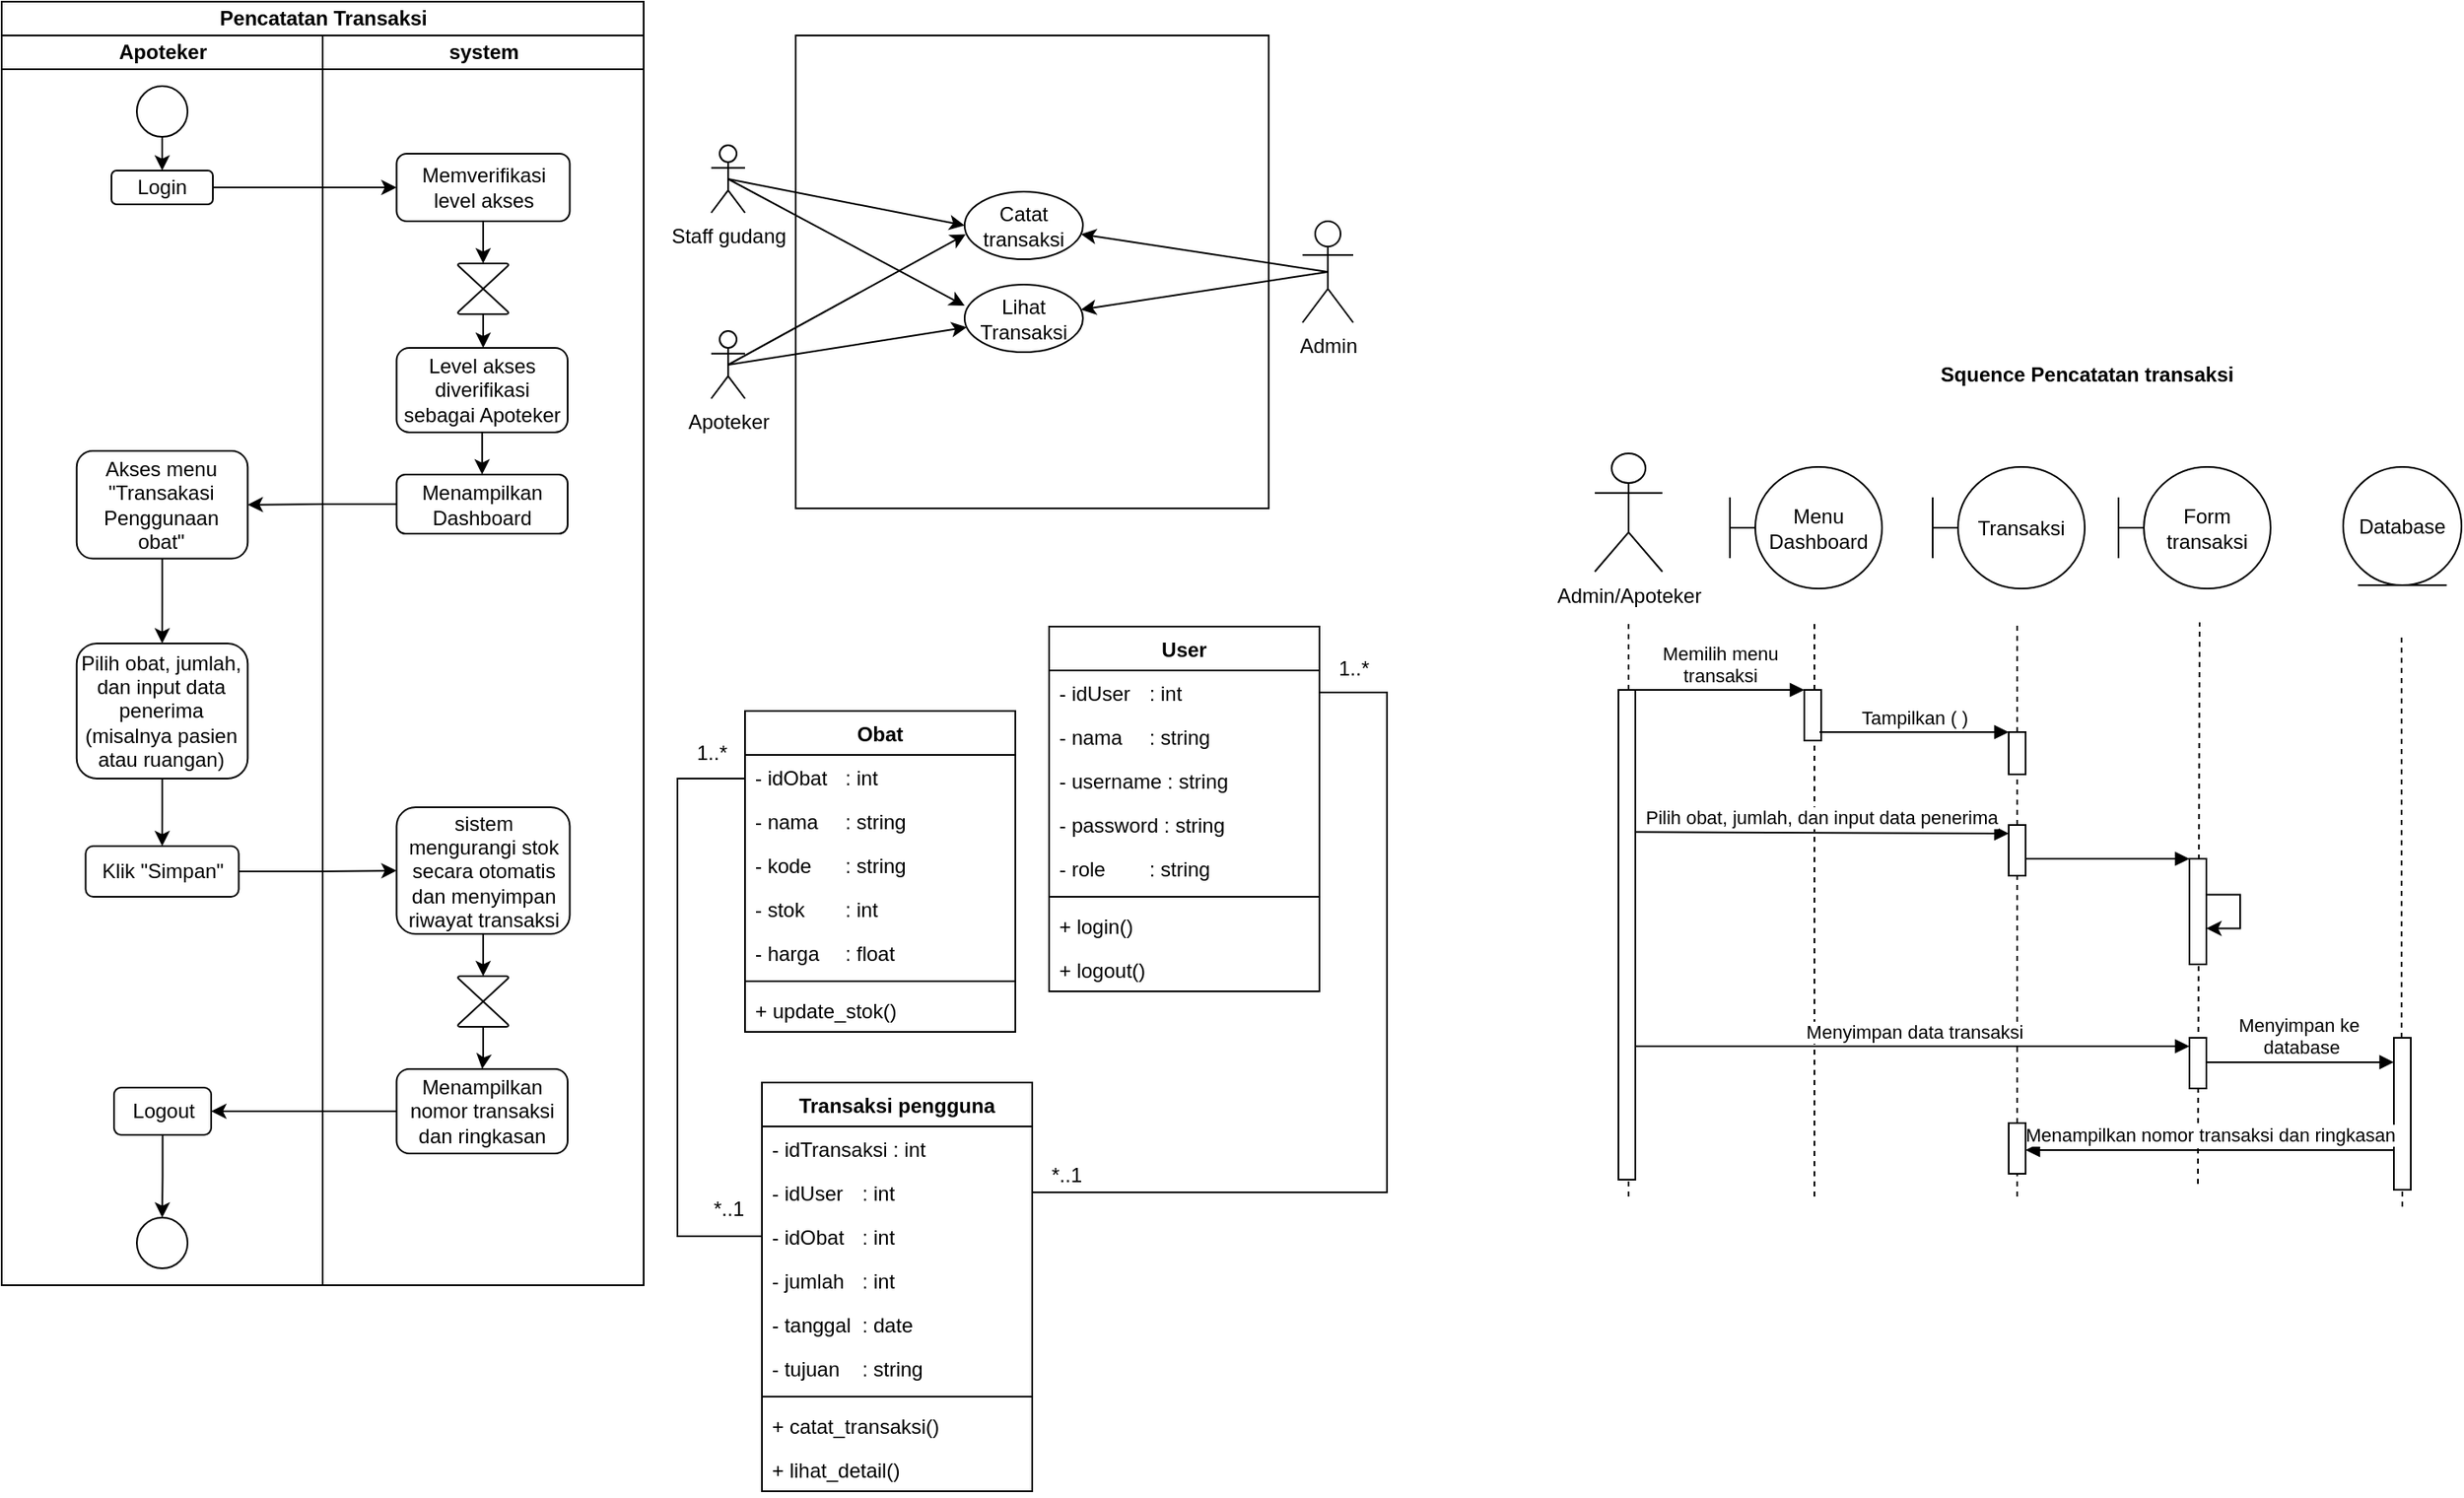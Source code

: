 <mxfile version="26.2.2">
  <diagram name="Page-1" id="PflI_f_OkBUchqKnuyAb">
    <mxGraphModel dx="3432" dy="2260" grid="1" gridSize="10" guides="1" tooltips="1" connect="1" arrows="1" fold="1" page="1" pageScale="1" pageWidth="850" pageHeight="1100" math="0" shadow="0">
      <root>
        <mxCell id="0" />
        <mxCell id="1" parent="0" />
        <mxCell id="i1pAdPd0ReRX1gmd931n-1" value="Pencatatan Transaksi" style="swimlane;childLayout=stackLayout;resizeParent=1;resizeParentMax=0;startSize=20;html=1;" parent="1" vertex="1">
          <mxGeometry x="20" y="20" width="380" height="760" as="geometry" />
        </mxCell>
        <mxCell id="i1pAdPd0ReRX1gmd931n-2" value="Apoteker" style="swimlane;startSize=20;html=1;" parent="i1pAdPd0ReRX1gmd931n-1" vertex="1">
          <mxGeometry y="20" width="190" height="740" as="geometry" />
        </mxCell>
        <mxCell id="i1pAdPd0ReRX1gmd931n-7" style="edgeStyle=orthogonalEdgeStyle;rounded=0;orthogonalLoop=1;jettySize=auto;html=1;exitX=0.5;exitY=1;exitDx=0;exitDy=0;entryX=0.5;entryY=0;entryDx=0;entryDy=0;" parent="i1pAdPd0ReRX1gmd931n-2" source="i1pAdPd0ReRX1gmd931n-5" target="i1pAdPd0ReRX1gmd931n-6" edge="1">
          <mxGeometry relative="1" as="geometry" />
        </mxCell>
        <mxCell id="i1pAdPd0ReRX1gmd931n-5" value="" style="ellipse;whiteSpace=wrap;html=1;aspect=fixed;" parent="i1pAdPd0ReRX1gmd931n-2" vertex="1">
          <mxGeometry x="80" y="30" width="30" height="30" as="geometry" />
        </mxCell>
        <mxCell id="i1pAdPd0ReRX1gmd931n-6" value="Login" style="rounded=1;whiteSpace=wrap;html=1;" parent="i1pAdPd0ReRX1gmd931n-2" vertex="1">
          <mxGeometry x="65" y="80" width="60" height="20" as="geometry" />
        </mxCell>
        <mxCell id="i1pAdPd0ReRX1gmd931n-26" style="edgeStyle=orthogonalEdgeStyle;rounded=0;orthogonalLoop=1;jettySize=auto;html=1;entryX=0.5;entryY=0;entryDx=0;entryDy=0;" parent="i1pAdPd0ReRX1gmd931n-2" source="i1pAdPd0ReRX1gmd931n-19" target="i1pAdPd0ReRX1gmd931n-23" edge="1">
          <mxGeometry relative="1" as="geometry" />
        </mxCell>
        <mxCell id="i1pAdPd0ReRX1gmd931n-19" value="Akses menu &quot;Transakasi Penggunaan obat&quot;" style="rounded=1;whiteSpace=wrap;html=1;" parent="i1pAdPd0ReRX1gmd931n-2" vertex="1">
          <mxGeometry x="44.38" y="246" width="101.25" height="63.75" as="geometry" />
        </mxCell>
        <mxCell id="i1pAdPd0ReRX1gmd931n-22" value="" style="edgeStyle=orthogonalEdgeStyle;rounded=0;orthogonalLoop=1;jettySize=auto;html=1;" parent="i1pAdPd0ReRX1gmd931n-2" source="i1pAdPd0ReRX1gmd931n-23" target="i1pAdPd0ReRX1gmd931n-24" edge="1">
          <mxGeometry relative="1" as="geometry" />
        </mxCell>
        <mxCell id="i1pAdPd0ReRX1gmd931n-23" value="Pilih obat, jumlah, dan input data penerima (misalnya pasien atau ruangan)" style="rounded=1;whiteSpace=wrap;html=1;" parent="i1pAdPd0ReRX1gmd931n-2" vertex="1">
          <mxGeometry x="44.38" y="360" width="101.25" height="80" as="geometry" />
        </mxCell>
        <mxCell id="i1pAdPd0ReRX1gmd931n-24" value="Klik &quot;Simpan&quot;" style="rounded=1;whiteSpace=wrap;html=1;" parent="i1pAdPd0ReRX1gmd931n-2" vertex="1">
          <mxGeometry x="49.69" y="480" width="90.62" height="30" as="geometry" />
        </mxCell>
        <mxCell id="i1pAdPd0ReRX1gmd931n-33" value="" style="ellipse;whiteSpace=wrap;html=1;aspect=fixed;" parent="i1pAdPd0ReRX1gmd931n-2" vertex="1">
          <mxGeometry x="80.01" y="700" width="30" height="30" as="geometry" />
        </mxCell>
        <mxCell id="i1pAdPd0ReRX1gmd931n-36" style="edgeStyle=orthogonalEdgeStyle;rounded=0;orthogonalLoop=1;jettySize=auto;html=1;entryX=0.5;entryY=0;entryDx=0;entryDy=0;" parent="i1pAdPd0ReRX1gmd931n-2" source="i1pAdPd0ReRX1gmd931n-34" target="i1pAdPd0ReRX1gmd931n-33" edge="1">
          <mxGeometry relative="1" as="geometry" />
        </mxCell>
        <mxCell id="i1pAdPd0ReRX1gmd931n-34" value="Logout" style="rounded=1;whiteSpace=wrap;html=1;" parent="i1pAdPd0ReRX1gmd931n-2" vertex="1">
          <mxGeometry x="66.5" y="623" width="57.5" height="28" as="geometry" />
        </mxCell>
        <mxCell id="i1pAdPd0ReRX1gmd931n-3" value="system" style="swimlane;startSize=20;html=1;" parent="i1pAdPd0ReRX1gmd931n-1" vertex="1">
          <mxGeometry x="190" y="20" width="190" height="740" as="geometry" />
        </mxCell>
        <mxCell id="i1pAdPd0ReRX1gmd931n-10" value="" style="edgeStyle=orthogonalEdgeStyle;rounded=0;orthogonalLoop=1;jettySize=auto;html=1;entryX=0.5;entryY=0;entryDx=0;entryDy=0;" parent="i1pAdPd0ReRX1gmd931n-3" source="i1pAdPd0ReRX1gmd931n-11" target="i1pAdPd0ReRX1gmd931n-15" edge="1">
          <mxGeometry relative="1" as="geometry">
            <mxPoint x="95" y="230" as="targetPoint" />
          </mxGeometry>
        </mxCell>
        <mxCell id="i1pAdPd0ReRX1gmd931n-11" value="" style="verticalLabelPosition=bottom;verticalAlign=top;html=1;shape=mxgraph.flowchart.collate;" parent="i1pAdPd0ReRX1gmd931n-3" vertex="1">
          <mxGeometry x="80" y="135" width="30" height="30" as="geometry" />
        </mxCell>
        <mxCell id="i1pAdPd0ReRX1gmd931n-12" value="Memverifikasi level akses" style="rounded=1;whiteSpace=wrap;html=1;" parent="i1pAdPd0ReRX1gmd931n-3" vertex="1">
          <mxGeometry x="43.75" y="70" width="102.5" height="40" as="geometry" />
        </mxCell>
        <mxCell id="i1pAdPd0ReRX1gmd931n-13" style="edgeStyle=orthogonalEdgeStyle;rounded=0;orthogonalLoop=1;jettySize=auto;html=1;exitX=0.5;exitY=1;exitDx=0;exitDy=0;entryX=0.5;entryY=0;entryDx=0;entryDy=0;entryPerimeter=0;" parent="i1pAdPd0ReRX1gmd931n-3" source="i1pAdPd0ReRX1gmd931n-12" target="i1pAdPd0ReRX1gmd931n-11" edge="1">
          <mxGeometry relative="1" as="geometry" />
        </mxCell>
        <mxCell id="i1pAdPd0ReRX1gmd931n-14" style="edgeStyle=orthogonalEdgeStyle;rounded=0;orthogonalLoop=1;jettySize=auto;html=1;exitX=0.5;exitY=1;exitDx=0;exitDy=0;entryX=0.5;entryY=0;entryDx=0;entryDy=0;" parent="i1pAdPd0ReRX1gmd931n-3" source="i1pAdPd0ReRX1gmd931n-15" target="i1pAdPd0ReRX1gmd931n-16" edge="1">
          <mxGeometry relative="1" as="geometry" />
        </mxCell>
        <mxCell id="i1pAdPd0ReRX1gmd931n-15" value="Level akses diverifikasi sebagai Apoteker" style="rounded=1;whiteSpace=wrap;html=1;" parent="i1pAdPd0ReRX1gmd931n-3" vertex="1">
          <mxGeometry x="43.75" y="185" width="101.25" height="50" as="geometry" />
        </mxCell>
        <mxCell id="i1pAdPd0ReRX1gmd931n-16" value="Menampilkan Dashboard" style="rounded=1;whiteSpace=wrap;html=1;" parent="i1pAdPd0ReRX1gmd931n-3" vertex="1">
          <mxGeometry x="43.75" y="260" width="101.25" height="35" as="geometry" />
        </mxCell>
        <mxCell id="i1pAdPd0ReRX1gmd931n-27" value="" style="edgeStyle=orthogonalEdgeStyle;rounded=0;orthogonalLoop=1;jettySize=auto;html=1;entryX=0.5;entryY=0;entryDx=0;entryDy=0;" parent="i1pAdPd0ReRX1gmd931n-3" source="i1pAdPd0ReRX1gmd931n-28" target="i1pAdPd0ReRX1gmd931n-31" edge="1">
          <mxGeometry relative="1" as="geometry">
            <mxPoint x="95" y="657" as="targetPoint" />
          </mxGeometry>
        </mxCell>
        <mxCell id="i1pAdPd0ReRX1gmd931n-28" value="" style="verticalLabelPosition=bottom;verticalAlign=top;html=1;shape=mxgraph.flowchart.collate;" parent="i1pAdPd0ReRX1gmd931n-3" vertex="1">
          <mxGeometry x="80" y="557" width="30" height="30" as="geometry" />
        </mxCell>
        <mxCell id="i1pAdPd0ReRX1gmd931n-29" value="sistem mengurangi stok secara otomatis dan menyimpan riwayat transaksi" style="rounded=1;whiteSpace=wrap;html=1;" parent="i1pAdPd0ReRX1gmd931n-3" vertex="1">
          <mxGeometry x="43.75" y="457" width="102.5" height="75" as="geometry" />
        </mxCell>
        <mxCell id="i1pAdPd0ReRX1gmd931n-30" style="edgeStyle=orthogonalEdgeStyle;rounded=0;orthogonalLoop=1;jettySize=auto;html=1;exitX=0.5;exitY=1;exitDx=0;exitDy=0;entryX=0.5;entryY=0;entryDx=0;entryDy=0;entryPerimeter=0;" parent="i1pAdPd0ReRX1gmd931n-3" source="i1pAdPd0ReRX1gmd931n-29" target="i1pAdPd0ReRX1gmd931n-28" edge="1">
          <mxGeometry relative="1" as="geometry" />
        </mxCell>
        <mxCell id="i1pAdPd0ReRX1gmd931n-31" value="Menampilkan nomor transaksi dan ringkasan" style="rounded=1;whiteSpace=wrap;html=1;" parent="i1pAdPd0ReRX1gmd931n-3" vertex="1">
          <mxGeometry x="43.75" y="612" width="101.25" height="50" as="geometry" />
        </mxCell>
        <mxCell id="i1pAdPd0ReRX1gmd931n-17" style="edgeStyle=orthogonalEdgeStyle;rounded=0;orthogonalLoop=1;jettySize=auto;html=1;exitX=1;exitY=0.5;exitDx=0;exitDy=0;entryX=0;entryY=0.5;entryDx=0;entryDy=0;" parent="i1pAdPd0ReRX1gmd931n-1" source="i1pAdPd0ReRX1gmd931n-6" target="i1pAdPd0ReRX1gmd931n-12" edge="1">
          <mxGeometry relative="1" as="geometry" />
        </mxCell>
        <mxCell id="i1pAdPd0ReRX1gmd931n-25" style="edgeStyle=orthogonalEdgeStyle;rounded=0;orthogonalLoop=1;jettySize=auto;html=1;exitX=0;exitY=0.5;exitDx=0;exitDy=0;entryX=1;entryY=0.5;entryDx=0;entryDy=0;" parent="i1pAdPd0ReRX1gmd931n-1" source="i1pAdPd0ReRX1gmd931n-16" target="i1pAdPd0ReRX1gmd931n-19" edge="1">
          <mxGeometry relative="1" as="geometry" />
        </mxCell>
        <mxCell id="i1pAdPd0ReRX1gmd931n-32" style="edgeStyle=orthogonalEdgeStyle;rounded=0;orthogonalLoop=1;jettySize=auto;html=1;exitX=1;exitY=0.5;exitDx=0;exitDy=0;entryX=0;entryY=0.5;entryDx=0;entryDy=0;" parent="i1pAdPd0ReRX1gmd931n-1" source="i1pAdPd0ReRX1gmd931n-24" target="i1pAdPd0ReRX1gmd931n-29" edge="1">
          <mxGeometry relative="1" as="geometry" />
        </mxCell>
        <mxCell id="i1pAdPd0ReRX1gmd931n-35" value="" style="edgeStyle=orthogonalEdgeStyle;rounded=0;orthogonalLoop=1;jettySize=auto;html=1;" parent="i1pAdPd0ReRX1gmd931n-1" source="i1pAdPd0ReRX1gmd931n-31" target="i1pAdPd0ReRX1gmd931n-34" edge="1">
          <mxGeometry relative="1" as="geometry" />
        </mxCell>
        <mxCell id="i1pAdPd0ReRX1gmd931n-37" value="" style="whiteSpace=wrap;html=1;aspect=fixed;" parent="1" vertex="1">
          <mxGeometry x="490" y="40" width="280" height="280" as="geometry" />
        </mxCell>
        <mxCell id="eWJayuSbDQP7VDXV3mLt-9" style="rounded=0;orthogonalLoop=1;jettySize=auto;html=1;exitX=0.5;exitY=0.5;exitDx=0;exitDy=0;exitPerimeter=0;" parent="1" source="i1pAdPd0ReRX1gmd931n-38" target="eWJayuSbDQP7VDXV3mLt-2" edge="1">
          <mxGeometry relative="1" as="geometry" />
        </mxCell>
        <mxCell id="eWJayuSbDQP7VDXV3mLt-10" style="rounded=0;orthogonalLoop=1;jettySize=auto;html=1;exitX=0.5;exitY=0.5;exitDx=0;exitDy=0;exitPerimeter=0;" parent="1" source="i1pAdPd0ReRX1gmd931n-38" target="eWJayuSbDQP7VDXV3mLt-3" edge="1">
          <mxGeometry relative="1" as="geometry" />
        </mxCell>
        <mxCell id="i1pAdPd0ReRX1gmd931n-38" value="Admin" style="shape=umlActor;verticalLabelPosition=bottom;verticalAlign=top;html=1;outlineConnect=0;" parent="1" vertex="1">
          <mxGeometry x="790" y="150" width="30" height="60" as="geometry" />
        </mxCell>
        <mxCell id="eWJayuSbDQP7VDXV3mLt-5" style="rounded=0;orthogonalLoop=1;jettySize=auto;html=1;exitX=0.5;exitY=0.5;exitDx=0;exitDy=0;exitPerimeter=0;entryX=0;entryY=0.5;entryDx=0;entryDy=0;" parent="1" source="i1pAdPd0ReRX1gmd931n-39" target="eWJayuSbDQP7VDXV3mLt-2" edge="1">
          <mxGeometry relative="1" as="geometry" />
        </mxCell>
        <mxCell id="i1pAdPd0ReRX1gmd931n-39" value="Staff gudang" style="shape=umlActor;verticalLabelPosition=bottom;verticalAlign=top;html=1;outlineConnect=0;" parent="1" vertex="1">
          <mxGeometry x="440" y="105" width="20" height="40" as="geometry" />
        </mxCell>
        <mxCell id="eWJayuSbDQP7VDXV3mLt-6" style="rounded=0;orthogonalLoop=1;jettySize=auto;html=1;exitX=0.5;exitY=0.5;exitDx=0;exitDy=0;exitPerimeter=0;" parent="1" source="i1pAdPd0ReRX1gmd931n-40" target="eWJayuSbDQP7VDXV3mLt-3" edge="1">
          <mxGeometry relative="1" as="geometry" />
        </mxCell>
        <mxCell id="i1pAdPd0ReRX1gmd931n-40" value="Apoteker" style="shape=umlActor;verticalLabelPosition=bottom;verticalAlign=top;html=1;outlineConnect=0;" parent="1" vertex="1">
          <mxGeometry x="440" y="215" width="20" height="40" as="geometry" />
        </mxCell>
        <mxCell id="eWJayuSbDQP7VDXV3mLt-2" value="Catat transaksi" style="ellipse;whiteSpace=wrap;html=1;" parent="1" vertex="1">
          <mxGeometry x="590" y="132.5" width="70" height="40" as="geometry" />
        </mxCell>
        <mxCell id="eWJayuSbDQP7VDXV3mLt-3" value="Lihat Transaksi" style="ellipse;whiteSpace=wrap;html=1;" parent="1" vertex="1">
          <mxGeometry x="590" y="187.5" width="70" height="40" as="geometry" />
        </mxCell>
        <mxCell id="eWJayuSbDQP7VDXV3mLt-7" style="rounded=0;orthogonalLoop=1;jettySize=auto;html=1;exitX=0.5;exitY=0.5;exitDx=0;exitDy=0;exitPerimeter=0;entryX=0.009;entryY=0.63;entryDx=0;entryDy=0;entryPerimeter=0;" parent="1" source="i1pAdPd0ReRX1gmd931n-40" target="eWJayuSbDQP7VDXV3mLt-2" edge="1">
          <mxGeometry relative="1" as="geometry" />
        </mxCell>
        <mxCell id="eWJayuSbDQP7VDXV3mLt-8" style="rounded=0;orthogonalLoop=1;jettySize=auto;html=1;exitX=0.5;exitY=0.5;exitDx=0;exitDy=0;exitPerimeter=0;entryX=0;entryY=0.313;entryDx=0;entryDy=0;entryPerimeter=0;" parent="1" source="i1pAdPd0ReRX1gmd931n-39" target="eWJayuSbDQP7VDXV3mLt-3" edge="1">
          <mxGeometry relative="1" as="geometry" />
        </mxCell>
        <mxCell id="eWJayuSbDQP7VDXV3mLt-11" value="User" style="swimlane;fontStyle=1;align=center;verticalAlign=top;childLayout=stackLayout;horizontal=1;startSize=26;horizontalStack=0;resizeParent=1;resizeParentMax=0;resizeLast=0;collapsible=1;marginBottom=0;whiteSpace=wrap;html=1;" parent="1" vertex="1">
          <mxGeometry x="640" y="390" width="160" height="216" as="geometry" />
        </mxCell>
        <mxCell id="eWJayuSbDQP7VDXV3mLt-12" value="- idUser&lt;span style=&quot;white-space: pre;&quot;&gt;&#x9;&lt;/span&gt;: int" style="text;strokeColor=none;fillColor=none;align=left;verticalAlign=top;spacingLeft=4;spacingRight=4;overflow=hidden;rotatable=0;points=[[0,0.5],[1,0.5]];portConstraint=eastwest;whiteSpace=wrap;html=1;" parent="eWJayuSbDQP7VDXV3mLt-11" vertex="1">
          <mxGeometry y="26" width="160" height="26" as="geometry" />
        </mxCell>
        <mxCell id="eWJayuSbDQP7VDXV3mLt-17" value="- nama&lt;span style=&quot;white-space: pre;&quot;&gt;&#x9;&lt;/span&gt;: string" style="text;strokeColor=none;fillColor=none;align=left;verticalAlign=top;spacingLeft=4;spacingRight=4;overflow=hidden;rotatable=0;points=[[0,0.5],[1,0.5]];portConstraint=eastwest;whiteSpace=wrap;html=1;" parent="eWJayuSbDQP7VDXV3mLt-11" vertex="1">
          <mxGeometry y="52" width="160" height="26" as="geometry" />
        </mxCell>
        <mxCell id="eWJayuSbDQP7VDXV3mLt-16" value="- username : string" style="text;strokeColor=none;fillColor=none;align=left;verticalAlign=top;spacingLeft=4;spacingRight=4;overflow=hidden;rotatable=0;points=[[0,0.5],[1,0.5]];portConstraint=eastwest;whiteSpace=wrap;html=1;" parent="eWJayuSbDQP7VDXV3mLt-11" vertex="1">
          <mxGeometry y="78" width="160" height="26" as="geometry" />
        </mxCell>
        <mxCell id="eWJayuSbDQP7VDXV3mLt-15" value="- password : string" style="text;strokeColor=none;fillColor=none;align=left;verticalAlign=top;spacingLeft=4;spacingRight=4;overflow=hidden;rotatable=0;points=[[0,0.5],[1,0.5]];portConstraint=eastwest;whiteSpace=wrap;html=1;" parent="eWJayuSbDQP7VDXV3mLt-11" vertex="1">
          <mxGeometry y="104" width="160" height="26" as="geometry" />
        </mxCell>
        <mxCell id="eWJayuSbDQP7VDXV3mLt-18" value="- role&lt;span style=&quot;white-space: pre;&quot;&gt;&#x9;&lt;/span&gt;: string" style="text;strokeColor=none;fillColor=none;align=left;verticalAlign=top;spacingLeft=4;spacingRight=4;overflow=hidden;rotatable=0;points=[[0,0.5],[1,0.5]];portConstraint=eastwest;whiteSpace=wrap;html=1;" parent="eWJayuSbDQP7VDXV3mLt-11" vertex="1">
          <mxGeometry y="130" width="160" height="26" as="geometry" />
        </mxCell>
        <mxCell id="eWJayuSbDQP7VDXV3mLt-13" value="" style="line;strokeWidth=1;fillColor=none;align=left;verticalAlign=middle;spacingTop=-1;spacingLeft=3;spacingRight=3;rotatable=0;labelPosition=right;points=[];portConstraint=eastwest;strokeColor=inherit;" parent="eWJayuSbDQP7VDXV3mLt-11" vertex="1">
          <mxGeometry y="156" width="160" height="8" as="geometry" />
        </mxCell>
        <mxCell id="eWJayuSbDQP7VDXV3mLt-19" value="+ login()" style="text;strokeColor=none;fillColor=none;align=left;verticalAlign=top;spacingLeft=4;spacingRight=4;overflow=hidden;rotatable=0;points=[[0,0.5],[1,0.5]];portConstraint=eastwest;whiteSpace=wrap;html=1;" parent="eWJayuSbDQP7VDXV3mLt-11" vertex="1">
          <mxGeometry y="164" width="160" height="26" as="geometry" />
        </mxCell>
        <mxCell id="eWJayuSbDQP7VDXV3mLt-14" value="+ logout()" style="text;strokeColor=none;fillColor=none;align=left;verticalAlign=top;spacingLeft=4;spacingRight=4;overflow=hidden;rotatable=0;points=[[0,0.5],[1,0.5]];portConstraint=eastwest;whiteSpace=wrap;html=1;" parent="eWJayuSbDQP7VDXV3mLt-11" vertex="1">
          <mxGeometry y="190" width="160" height="26" as="geometry" />
        </mxCell>
        <mxCell id="eWJayuSbDQP7VDXV3mLt-20" value="Obat" style="swimlane;fontStyle=1;align=center;verticalAlign=top;childLayout=stackLayout;horizontal=1;startSize=26;horizontalStack=0;resizeParent=1;resizeParentMax=0;resizeLast=0;collapsible=1;marginBottom=0;whiteSpace=wrap;html=1;" parent="1" vertex="1">
          <mxGeometry x="460" y="440" width="160" height="190" as="geometry" />
        </mxCell>
        <mxCell id="eWJayuSbDQP7VDXV3mLt-21" value="- idObat&lt;span style=&quot;white-space: pre;&quot;&gt;&#x9;&lt;/span&gt;: int" style="text;strokeColor=none;fillColor=none;align=left;verticalAlign=top;spacingLeft=4;spacingRight=4;overflow=hidden;rotatable=0;points=[[0,0.5],[1,0.5]];portConstraint=eastwest;whiteSpace=wrap;html=1;" parent="eWJayuSbDQP7VDXV3mLt-20" vertex="1">
          <mxGeometry y="26" width="160" height="26" as="geometry" />
        </mxCell>
        <mxCell id="eWJayuSbDQP7VDXV3mLt-22" value="- nama&lt;span style=&quot;white-space: pre;&quot;&gt;&#x9;&lt;/span&gt;: string" style="text;strokeColor=none;fillColor=none;align=left;verticalAlign=top;spacingLeft=4;spacingRight=4;overflow=hidden;rotatable=0;points=[[0,0.5],[1,0.5]];portConstraint=eastwest;whiteSpace=wrap;html=1;" parent="eWJayuSbDQP7VDXV3mLt-20" vertex="1">
          <mxGeometry y="52" width="160" height="26" as="geometry" />
        </mxCell>
        <mxCell id="eWJayuSbDQP7VDXV3mLt-23" value="- kode&lt;span style=&quot;white-space: pre;&quot;&gt;&#x9;&lt;/span&gt;: string" style="text;strokeColor=none;fillColor=none;align=left;verticalAlign=top;spacingLeft=4;spacingRight=4;overflow=hidden;rotatable=0;points=[[0,0.5],[1,0.5]];portConstraint=eastwest;whiteSpace=wrap;html=1;" parent="eWJayuSbDQP7VDXV3mLt-20" vertex="1">
          <mxGeometry y="78" width="160" height="26" as="geometry" />
        </mxCell>
        <mxCell id="eWJayuSbDQP7VDXV3mLt-24" value="- stok&lt;span style=&quot;white-space: pre;&quot;&gt;&#x9;&lt;/span&gt;: int" style="text;strokeColor=none;fillColor=none;align=left;verticalAlign=top;spacingLeft=4;spacingRight=4;overflow=hidden;rotatable=0;points=[[0,0.5],[1,0.5]];portConstraint=eastwest;whiteSpace=wrap;html=1;" parent="eWJayuSbDQP7VDXV3mLt-20" vertex="1">
          <mxGeometry y="104" width="160" height="26" as="geometry" />
        </mxCell>
        <mxCell id="eWJayuSbDQP7VDXV3mLt-25" value="- harga&lt;span style=&quot;white-space: pre;&quot;&gt;&#x9;&lt;/span&gt;: float" style="text;strokeColor=none;fillColor=none;align=left;verticalAlign=top;spacingLeft=4;spacingRight=4;overflow=hidden;rotatable=0;points=[[0,0.5],[1,0.5]];portConstraint=eastwest;whiteSpace=wrap;html=1;" parent="eWJayuSbDQP7VDXV3mLt-20" vertex="1">
          <mxGeometry y="130" width="160" height="26" as="geometry" />
        </mxCell>
        <mxCell id="eWJayuSbDQP7VDXV3mLt-26" value="" style="line;strokeWidth=1;fillColor=none;align=left;verticalAlign=middle;spacingTop=-1;spacingLeft=3;spacingRight=3;rotatable=0;labelPosition=right;points=[];portConstraint=eastwest;strokeColor=inherit;" parent="eWJayuSbDQP7VDXV3mLt-20" vertex="1">
          <mxGeometry y="156" width="160" height="8" as="geometry" />
        </mxCell>
        <mxCell id="eWJayuSbDQP7VDXV3mLt-27" value="+ update_stok()" style="text;strokeColor=none;fillColor=none;align=left;verticalAlign=top;spacingLeft=4;spacingRight=4;overflow=hidden;rotatable=0;points=[[0,0.5],[1,0.5]];portConstraint=eastwest;whiteSpace=wrap;html=1;" parent="eWJayuSbDQP7VDXV3mLt-20" vertex="1">
          <mxGeometry y="164" width="160" height="26" as="geometry" />
        </mxCell>
        <mxCell id="eWJayuSbDQP7VDXV3mLt-29" value="Transaksi pengguna" style="swimlane;fontStyle=1;align=center;verticalAlign=top;childLayout=stackLayout;horizontal=1;startSize=26;horizontalStack=0;resizeParent=1;resizeParentMax=0;resizeLast=0;collapsible=1;marginBottom=0;whiteSpace=wrap;html=1;" parent="1" vertex="1">
          <mxGeometry x="470" y="660" width="160" height="242" as="geometry" />
        </mxCell>
        <mxCell id="eWJayuSbDQP7VDXV3mLt-30" value="- idTransaksi : int" style="text;strokeColor=none;fillColor=none;align=left;verticalAlign=top;spacingLeft=4;spacingRight=4;overflow=hidden;rotatable=0;points=[[0,0.5],[1,0.5]];portConstraint=eastwest;whiteSpace=wrap;html=1;" parent="eWJayuSbDQP7VDXV3mLt-29" vertex="1">
          <mxGeometry y="26" width="160" height="26" as="geometry" />
        </mxCell>
        <mxCell id="eWJayuSbDQP7VDXV3mLt-31" value="- idUser&lt;span style=&quot;white-space: pre;&quot;&gt;&#x9;&lt;/span&gt;: int" style="text;strokeColor=none;fillColor=none;align=left;verticalAlign=top;spacingLeft=4;spacingRight=4;overflow=hidden;rotatable=0;points=[[0,0.5],[1,0.5]];portConstraint=eastwest;whiteSpace=wrap;html=1;" parent="eWJayuSbDQP7VDXV3mLt-29" vertex="1">
          <mxGeometry y="52" width="160" height="26" as="geometry" />
        </mxCell>
        <mxCell id="eWJayuSbDQP7VDXV3mLt-38" value="- idObat&lt;span style=&quot;white-space: pre;&quot;&gt;&#x9;&lt;/span&gt;: int" style="text;strokeColor=none;fillColor=none;align=left;verticalAlign=top;spacingLeft=4;spacingRight=4;overflow=hidden;rotatable=0;points=[[0,0.5],[1,0.5]];portConstraint=eastwest;whiteSpace=wrap;html=1;" parent="eWJayuSbDQP7VDXV3mLt-29" vertex="1">
          <mxGeometry y="78" width="160" height="26" as="geometry" />
        </mxCell>
        <mxCell id="eWJayuSbDQP7VDXV3mLt-32" value="- jumlah&lt;span style=&quot;white-space: pre;&quot;&gt;&#x9;&lt;/span&gt;: int" style="text;strokeColor=none;fillColor=none;align=left;verticalAlign=top;spacingLeft=4;spacingRight=4;overflow=hidden;rotatable=0;points=[[0,0.5],[1,0.5]];portConstraint=eastwest;whiteSpace=wrap;html=1;" parent="eWJayuSbDQP7VDXV3mLt-29" vertex="1">
          <mxGeometry y="104" width="160" height="26" as="geometry" />
        </mxCell>
        <mxCell id="eWJayuSbDQP7VDXV3mLt-33" value="- tanggal&lt;span style=&quot;white-space: pre;&quot;&gt;&#x9;&lt;/span&gt;: date" style="text;strokeColor=none;fillColor=none;align=left;verticalAlign=top;spacingLeft=4;spacingRight=4;overflow=hidden;rotatable=0;points=[[0,0.5],[1,0.5]];portConstraint=eastwest;whiteSpace=wrap;html=1;" parent="eWJayuSbDQP7VDXV3mLt-29" vertex="1">
          <mxGeometry y="130" width="160" height="26" as="geometry" />
        </mxCell>
        <mxCell id="eWJayuSbDQP7VDXV3mLt-34" value="- tujuan&lt;span style=&quot;white-space: pre;&quot;&gt;&#x9;&lt;/span&gt;: string" style="text;strokeColor=none;fillColor=none;align=left;verticalAlign=top;spacingLeft=4;spacingRight=4;overflow=hidden;rotatable=0;points=[[0,0.5],[1,0.5]];portConstraint=eastwest;whiteSpace=wrap;html=1;" parent="eWJayuSbDQP7VDXV3mLt-29" vertex="1">
          <mxGeometry y="156" width="160" height="26" as="geometry" />
        </mxCell>
        <mxCell id="eWJayuSbDQP7VDXV3mLt-35" value="" style="line;strokeWidth=1;fillColor=none;align=left;verticalAlign=middle;spacingTop=-1;spacingLeft=3;spacingRight=3;rotatable=0;labelPosition=right;points=[];portConstraint=eastwest;strokeColor=inherit;" parent="eWJayuSbDQP7VDXV3mLt-29" vertex="1">
          <mxGeometry y="182" width="160" height="8" as="geometry" />
        </mxCell>
        <mxCell id="eWJayuSbDQP7VDXV3mLt-36" value="+ catat_transaksi()" style="text;strokeColor=none;fillColor=none;align=left;verticalAlign=top;spacingLeft=4;spacingRight=4;overflow=hidden;rotatable=0;points=[[0,0.5],[1,0.5]];portConstraint=eastwest;whiteSpace=wrap;html=1;" parent="eWJayuSbDQP7VDXV3mLt-29" vertex="1">
          <mxGeometry y="190" width="160" height="26" as="geometry" />
        </mxCell>
        <mxCell id="eWJayuSbDQP7VDXV3mLt-37" value="+ lihat_detail()" style="text;strokeColor=none;fillColor=none;align=left;verticalAlign=top;spacingLeft=4;spacingRight=4;overflow=hidden;rotatable=0;points=[[0,0.5],[1,0.5]];portConstraint=eastwest;whiteSpace=wrap;html=1;" parent="eWJayuSbDQP7VDXV3mLt-29" vertex="1">
          <mxGeometry y="216" width="160" height="26" as="geometry" />
        </mxCell>
        <mxCell id="eWJayuSbDQP7VDXV3mLt-39" style="edgeStyle=orthogonalEdgeStyle;rounded=0;orthogonalLoop=1;jettySize=auto;html=1;exitX=1;exitY=0.5;exitDx=0;exitDy=0;endArrow=none;startFill=0;" parent="1" source="eWJayuSbDQP7VDXV3mLt-12" target="eWJayuSbDQP7VDXV3mLt-31" edge="1">
          <mxGeometry relative="1" as="geometry">
            <Array as="points">
              <mxPoint x="840" y="429" />
              <mxPoint x="840" y="725" />
            </Array>
          </mxGeometry>
        </mxCell>
        <mxCell id="eWJayuSbDQP7VDXV3mLt-40" style="edgeStyle=orthogonalEdgeStyle;rounded=0;orthogonalLoop=1;jettySize=auto;html=1;exitX=0;exitY=0.5;exitDx=0;exitDy=0;endArrow=none;startFill=0;" parent="1" source="eWJayuSbDQP7VDXV3mLt-21" target="eWJayuSbDQP7VDXV3mLt-38" edge="1">
          <mxGeometry relative="1" as="geometry">
            <Array as="points">
              <mxPoint x="420" y="480" />
              <mxPoint x="420" y="751" />
            </Array>
          </mxGeometry>
        </mxCell>
        <mxCell id="eWJayuSbDQP7VDXV3mLt-41" value="1..*" style="text;html=1;align=center;verticalAlign=middle;resizable=0;points=[];autosize=1;strokeColor=none;fillColor=none;labelBackgroundColor=default;" parent="1" vertex="1">
          <mxGeometry x="800" y="400" width="40" height="30" as="geometry" />
        </mxCell>
        <mxCell id="eWJayuSbDQP7VDXV3mLt-42" value="*..1" style="text;html=1;align=center;verticalAlign=middle;resizable=0;points=[];autosize=1;strokeColor=none;fillColor=none;labelBackgroundColor=default;" parent="1" vertex="1">
          <mxGeometry x="430" y="720" width="40" height="30" as="geometry" />
        </mxCell>
        <mxCell id="eWJayuSbDQP7VDXV3mLt-43" value="*..1" style="text;html=1;align=center;verticalAlign=middle;resizable=0;points=[];autosize=1;strokeColor=none;fillColor=none;labelBackgroundColor=default;" parent="1" vertex="1">
          <mxGeometry x="630" y="700" width="40" height="30" as="geometry" />
        </mxCell>
        <mxCell id="eWJayuSbDQP7VDXV3mLt-45" value="1..*" style="text;html=1;align=center;verticalAlign=middle;resizable=0;points=[];autosize=1;strokeColor=none;fillColor=none;labelBackgroundColor=light-dark(#ffffff, #ededed);" parent="1" vertex="1">
          <mxGeometry x="420" y="450" width="40" height="30" as="geometry" />
        </mxCell>
        <mxCell id="IWQQanEH7RPdTNTI_Egl-1" value="Transaksi" style="shape=umlBoundary;whiteSpace=wrap;html=1;" vertex="1" parent="1">
          <mxGeometry x="1163" y="295.5" width="90" height="72" as="geometry" />
        </mxCell>
        <mxCell id="IWQQanEH7RPdTNTI_Egl-2" value="Form transaksi" style="shape=umlBoundary;whiteSpace=wrap;html=1;" vertex="1" parent="1">
          <mxGeometry x="1273" y="295.5" width="90" height="72" as="geometry" />
        </mxCell>
        <mxCell id="IWQQanEH7RPdTNTI_Egl-3" value="Database" style="ellipse;shape=umlEntity;whiteSpace=wrap;html=1;" vertex="1" parent="1">
          <mxGeometry x="1406" y="295.5" width="70" height="70" as="geometry" />
        </mxCell>
        <mxCell id="IWQQanEH7RPdTNTI_Egl-4" value="Admin/Apoteker" style="shape=umlActor;verticalLabelPosition=bottom;verticalAlign=top;html=1;" vertex="1" parent="1">
          <mxGeometry x="963" y="287.5" width="40" height="70" as="geometry" />
        </mxCell>
        <mxCell id="IWQQanEH7RPdTNTI_Egl-5" value="" style="endArrow=none;dashed=1;html=1;rounded=0;" edge="1" parent="1" source="IWQQanEH7RPdTNTI_Egl-12">
          <mxGeometry width="50" height="50" relative="1" as="geometry">
            <mxPoint x="983" y="687.5" as="sourcePoint" />
            <mxPoint x="983" y="387.5" as="targetPoint" />
          </mxGeometry>
        </mxCell>
        <mxCell id="IWQQanEH7RPdTNTI_Egl-6" value="" style="endArrow=none;dashed=1;html=1;rounded=0;" edge="1" parent="1" source="IWQQanEH7RPdTNTI_Egl-14">
          <mxGeometry width="50" height="50" relative="1" as="geometry">
            <mxPoint x="1093" y="687.5" as="sourcePoint" />
            <mxPoint x="1093" y="387.5" as="targetPoint" />
          </mxGeometry>
        </mxCell>
        <mxCell id="IWQQanEH7RPdTNTI_Egl-7" value="" style="endArrow=none;dashed=1;html=1;rounded=0;" edge="1" parent="1" source="IWQQanEH7RPdTNTI_Egl-17">
          <mxGeometry width="50" height="50" relative="1" as="geometry">
            <mxPoint x="1213" y="687.5" as="sourcePoint" />
            <mxPoint x="1213" y="387.5" as="targetPoint" />
          </mxGeometry>
        </mxCell>
        <mxCell id="IWQQanEH7RPdTNTI_Egl-9" value="Menu Dashboard" style="shape=umlBoundary;whiteSpace=wrap;html=1;" vertex="1" parent="1">
          <mxGeometry x="1043" y="295.5" width="90" height="72" as="geometry" />
        </mxCell>
        <mxCell id="IWQQanEH7RPdTNTI_Egl-10" value="" style="endArrow=none;dashed=1;html=1;rounded=0;" edge="1" parent="1" source="IWQQanEH7RPdTNTI_Egl-33">
          <mxGeometry width="50" height="50" relative="1" as="geometry">
            <mxPoint x="1440.55" y="693.5" as="sourcePoint" />
            <mxPoint x="1440.55" y="393.5" as="targetPoint" />
          </mxGeometry>
        </mxCell>
        <mxCell id="IWQQanEH7RPdTNTI_Egl-11" value="" style="endArrow=none;dashed=1;html=1;rounded=0;" edge="1" parent="1" target="IWQQanEH7RPdTNTI_Egl-12">
          <mxGeometry width="50" height="50" relative="1" as="geometry">
            <mxPoint x="983" y="727.5" as="sourcePoint" />
            <mxPoint x="983" y="387.5" as="targetPoint" />
          </mxGeometry>
        </mxCell>
        <mxCell id="IWQQanEH7RPdTNTI_Egl-12" value="" style="html=1;points=[[0,0,0,0,5],[0,1,0,0,-5],[1,0,0,0,5],[1,1,0,0,-5]];perimeter=orthogonalPerimeter;outlineConnect=0;targetShapes=umlLifeline;portConstraint=eastwest;newEdgeStyle={&quot;curved&quot;:0,&quot;rounded&quot;:0};" vertex="1" parent="1">
          <mxGeometry x="977" y="427.5" width="10" height="290" as="geometry" />
        </mxCell>
        <mxCell id="IWQQanEH7RPdTNTI_Egl-13" value="" style="endArrow=none;dashed=1;html=1;rounded=0;" edge="1" parent="1" target="IWQQanEH7RPdTNTI_Egl-14">
          <mxGeometry width="50" height="50" relative="1" as="geometry">
            <mxPoint x="1093" y="727.5" as="sourcePoint" />
            <mxPoint x="1093" y="387.5" as="targetPoint" />
          </mxGeometry>
        </mxCell>
        <mxCell id="IWQQanEH7RPdTNTI_Egl-14" value="" style="html=1;points=[[0,0,0,0,5],[0,1,0,0,-5],[1,0,0,0,5],[1,1,0,0,-5]];perimeter=orthogonalPerimeter;outlineConnect=0;targetShapes=umlLifeline;portConstraint=eastwest;newEdgeStyle={&quot;curved&quot;:0,&quot;rounded&quot;:0};" vertex="1" parent="1">
          <mxGeometry x="1087" y="427.5" width="10" height="30" as="geometry" />
        </mxCell>
        <mxCell id="IWQQanEH7RPdTNTI_Egl-15" value="Memilih menu&lt;br&gt;transaksi" style="html=1;verticalAlign=bottom;endArrow=block;curved=0;rounded=0;" edge="1" parent="1">
          <mxGeometry width="80" relative="1" as="geometry">
            <mxPoint x="987" y="427.5" as="sourcePoint" />
            <mxPoint x="1087" y="427.5" as="targetPoint" />
          </mxGeometry>
        </mxCell>
        <mxCell id="IWQQanEH7RPdTNTI_Egl-16" value="" style="endArrow=none;dashed=1;html=1;rounded=0;" edge="1" parent="1" source="IWQQanEH7RPdTNTI_Egl-25" target="IWQQanEH7RPdTNTI_Egl-17">
          <mxGeometry width="50" height="50" relative="1" as="geometry">
            <mxPoint x="1213" y="687.5" as="sourcePoint" />
            <mxPoint x="1213" y="387.5" as="targetPoint" />
          </mxGeometry>
        </mxCell>
        <mxCell id="IWQQanEH7RPdTNTI_Egl-17" value="" style="html=1;points=[[0,0,0,0,5],[0,1,0,0,-5],[1,0,0,0,5],[1,1,0,0,-5]];perimeter=orthogonalPerimeter;outlineConnect=0;targetShapes=umlLifeline;portConstraint=eastwest;newEdgeStyle={&quot;curved&quot;:0,&quot;rounded&quot;:0};" vertex="1" parent="1">
          <mxGeometry x="1208" y="452.5" width="10" height="25" as="geometry" />
        </mxCell>
        <mxCell id="IWQQanEH7RPdTNTI_Egl-18" value="" style="endArrow=none;dashed=1;html=1;rounded=0;" edge="1" parent="1">
          <mxGeometry width="50" height="50" relative="1" as="geometry">
            <mxPoint x="1320" y="720" as="sourcePoint" />
            <mxPoint x="1321" y="387.5" as="targetPoint" />
          </mxGeometry>
        </mxCell>
        <mxCell id="IWQQanEH7RPdTNTI_Egl-22" value="Pilih obat, jumlah, dan input data penerima" style="html=1;verticalAlign=bottom;endArrow=block;curved=0;rounded=0;entryX=0;entryY=0;entryDx=0;entryDy=5;entryPerimeter=0;" edge="1" parent="1" target="IWQQanEH7RPdTNTI_Egl-25">
          <mxGeometry width="80" relative="1" as="geometry">
            <mxPoint x="987" y="511.67" as="sourcePoint" />
            <mxPoint x="1098" y="511.67" as="targetPoint" />
          </mxGeometry>
        </mxCell>
        <mxCell id="IWQQanEH7RPdTNTI_Egl-23" value="Tampilkan ( )" style="html=1;verticalAlign=bottom;endArrow=block;curved=0;rounded=0;" edge="1" parent="1" target="IWQQanEH7RPdTNTI_Egl-17">
          <mxGeometry x="-0.003" width="80" relative="1" as="geometry">
            <mxPoint x="1096" y="452.5" as="sourcePoint" />
            <mxPoint x="1198" y="452.5" as="targetPoint" />
            <mxPoint as="offset" />
          </mxGeometry>
        </mxCell>
        <mxCell id="IWQQanEH7RPdTNTI_Egl-24" value="" style="endArrow=none;dashed=1;html=1;rounded=0;" edge="1" parent="1" target="IWQQanEH7RPdTNTI_Egl-25" source="IWQQanEH7RPdTNTI_Egl-40">
          <mxGeometry width="50" height="50" relative="1" as="geometry">
            <mxPoint x="1213" y="727.5" as="sourcePoint" />
            <mxPoint x="1213" y="477.5" as="targetPoint" />
          </mxGeometry>
        </mxCell>
        <mxCell id="IWQQanEH7RPdTNTI_Egl-25" value="" style="html=1;points=[[0,0,0,0,5],[0,1,0,0,-5],[1,0,0,0,5],[1,1,0,0,-5]];perimeter=orthogonalPerimeter;outlineConnect=0;targetShapes=umlLifeline;portConstraint=eastwest;newEdgeStyle={&quot;curved&quot;:0,&quot;rounded&quot;:0};" vertex="1" parent="1">
          <mxGeometry x="1208" y="507.5" width="10" height="30" as="geometry" />
        </mxCell>
        <mxCell id="IWQQanEH7RPdTNTI_Egl-26" value="" style="html=1;points=[[0,0,0,0,5],[0,1,0,0,-5],[1,0,0,0,5],[1,1,0,0,-5]];perimeter=orthogonalPerimeter;outlineConnect=0;targetShapes=umlLifeline;portConstraint=eastwest;newEdgeStyle={&quot;curved&quot;:0,&quot;rounded&quot;:0};" vertex="1" parent="1">
          <mxGeometry x="1315" y="527.5" width="10" height="62.5" as="geometry" />
        </mxCell>
        <mxCell id="IWQQanEH7RPdTNTI_Egl-27" value="" style="html=1;verticalAlign=bottom;endArrow=block;curved=0;rounded=0;" edge="1" parent="1" source="IWQQanEH7RPdTNTI_Egl-25" target="IWQQanEH7RPdTNTI_Egl-26">
          <mxGeometry x="-0.003" width="80" relative="1" as="geometry">
            <mxPoint x="1223" y="527.5" as="sourcePoint" />
            <mxPoint x="1305" y="527.5" as="targetPoint" />
            <mxPoint as="offset" />
          </mxGeometry>
        </mxCell>
        <mxCell id="IWQQanEH7RPdTNTI_Egl-30" value="Menyimpan data transaksi" style="html=1;verticalAlign=bottom;endArrow=block;curved=0;rounded=0;entryX=0;entryY=0;entryDx=0;entryDy=5;entryPerimeter=0;" edge="1" parent="1" source="IWQQanEH7RPdTNTI_Egl-12" target="IWQQanEH7RPdTNTI_Egl-31">
          <mxGeometry x="0.002" width="80" relative="1" as="geometry">
            <mxPoint x="1099" y="632.5" as="sourcePoint" />
            <mxPoint x="1317" y="631.67" as="targetPoint" />
            <mxPoint as="offset" />
          </mxGeometry>
        </mxCell>
        <mxCell id="IWQQanEH7RPdTNTI_Egl-31" value="" style="html=1;points=[[0,0,0,0,5],[0,1,0,0,-5],[1,0,0,0,5],[1,1,0,0,-5]];perimeter=orthogonalPerimeter;outlineConnect=0;targetShapes=umlLifeline;portConstraint=eastwest;newEdgeStyle={&quot;curved&quot;:0,&quot;rounded&quot;:0};" vertex="1" parent="1">
          <mxGeometry x="1315" y="633.5" width="10" height="30" as="geometry" />
        </mxCell>
        <mxCell id="IWQQanEH7RPdTNTI_Egl-32" value="" style="endArrow=none;dashed=1;html=1;rounded=0;" edge="1" parent="1" target="IWQQanEH7RPdTNTI_Egl-33">
          <mxGeometry width="50" height="50" relative="1" as="geometry">
            <mxPoint x="1441" y="733.5" as="sourcePoint" />
            <mxPoint x="1440.55" y="393.5" as="targetPoint" />
          </mxGeometry>
        </mxCell>
        <mxCell id="IWQQanEH7RPdTNTI_Egl-33" value="" style="html=1;points=[[0,0,0,0,5],[0,1,0,0,-5],[1,0,0,0,5],[1,1,0,0,-5]];perimeter=orthogonalPerimeter;outlineConnect=0;targetShapes=umlLifeline;portConstraint=eastwest;newEdgeStyle={&quot;curved&quot;:0,&quot;rounded&quot;:0};" vertex="1" parent="1">
          <mxGeometry x="1436" y="633.5" width="10" height="90" as="geometry" />
        </mxCell>
        <mxCell id="IWQQanEH7RPdTNTI_Egl-34" value="Menyimpan ke&amp;nbsp;&lt;div&gt;database&lt;/div&gt;" style="html=1;verticalAlign=bottom;endArrow=block;curved=0;rounded=0;" edge="1" parent="1" target="IWQQanEH7RPdTNTI_Egl-33">
          <mxGeometry x="0.005" width="80" relative="1" as="geometry">
            <mxPoint x="1325" y="647.97" as="sourcePoint" />
            <mxPoint x="1427" y="647.97" as="targetPoint" />
            <mxPoint as="offset" />
          </mxGeometry>
        </mxCell>
        <mxCell id="IWQQanEH7RPdTNTI_Egl-37" value="Menampilkan nomor transaksi dan ringkasan" style="html=1;verticalAlign=bottom;endArrow=block;curved=0;rounded=0;" edge="1" parent="1" source="IWQQanEH7RPdTNTI_Egl-33" target="IWQQanEH7RPdTNTI_Egl-40">
          <mxGeometry x="0.005" width="80" relative="1" as="geometry">
            <mxPoint x="1437" y="701.97" as="sourcePoint" />
            <mxPoint x="1326" y="702.44" as="targetPoint" />
            <mxPoint as="offset" />
            <Array as="points">
              <mxPoint x="1380" y="700" />
            </Array>
          </mxGeometry>
        </mxCell>
        <mxCell id="IWQQanEH7RPdTNTI_Egl-38" value="Squence Pencatatan transaksi" style="text;align=center;fontStyle=1;verticalAlign=middle;spacingLeft=3;spacingRight=3;strokeColor=none;rotatable=0;points=[[0,0.5],[1,0.5]];portConstraint=eastwest;html=1;" vertex="1" parent="1">
          <mxGeometry x="1214" y="227.5" width="80" height="26" as="geometry" />
        </mxCell>
        <mxCell id="IWQQanEH7RPdTNTI_Egl-41" value="" style="endArrow=none;dashed=1;html=1;rounded=0;" edge="1" parent="1" target="IWQQanEH7RPdTNTI_Egl-40">
          <mxGeometry width="50" height="50" relative="1" as="geometry">
            <mxPoint x="1213" y="727.5" as="sourcePoint" />
            <mxPoint x="1213" y="538" as="targetPoint" />
          </mxGeometry>
        </mxCell>
        <mxCell id="IWQQanEH7RPdTNTI_Egl-40" value="" style="html=1;points=[[0,0,0,0,5],[0,1,0,0,-5],[1,0,0,0,5],[1,1,0,0,-5]];perimeter=orthogonalPerimeter;outlineConnect=0;targetShapes=umlLifeline;portConstraint=eastwest;newEdgeStyle={&quot;curved&quot;:0,&quot;rounded&quot;:0};" vertex="1" parent="1">
          <mxGeometry x="1208" y="684" width="10" height="30" as="geometry" />
        </mxCell>
        <mxCell id="IWQQanEH7RPdTNTI_Egl-42" style="edgeStyle=orthogonalEdgeStyle;rounded=0;orthogonalLoop=1;jettySize=auto;html=1;curved=0;" edge="1" parent="1" source="IWQQanEH7RPdTNTI_Egl-26" target="IWQQanEH7RPdTNTI_Egl-26">
          <mxGeometry relative="1" as="geometry" />
        </mxCell>
      </root>
    </mxGraphModel>
  </diagram>
</mxfile>
